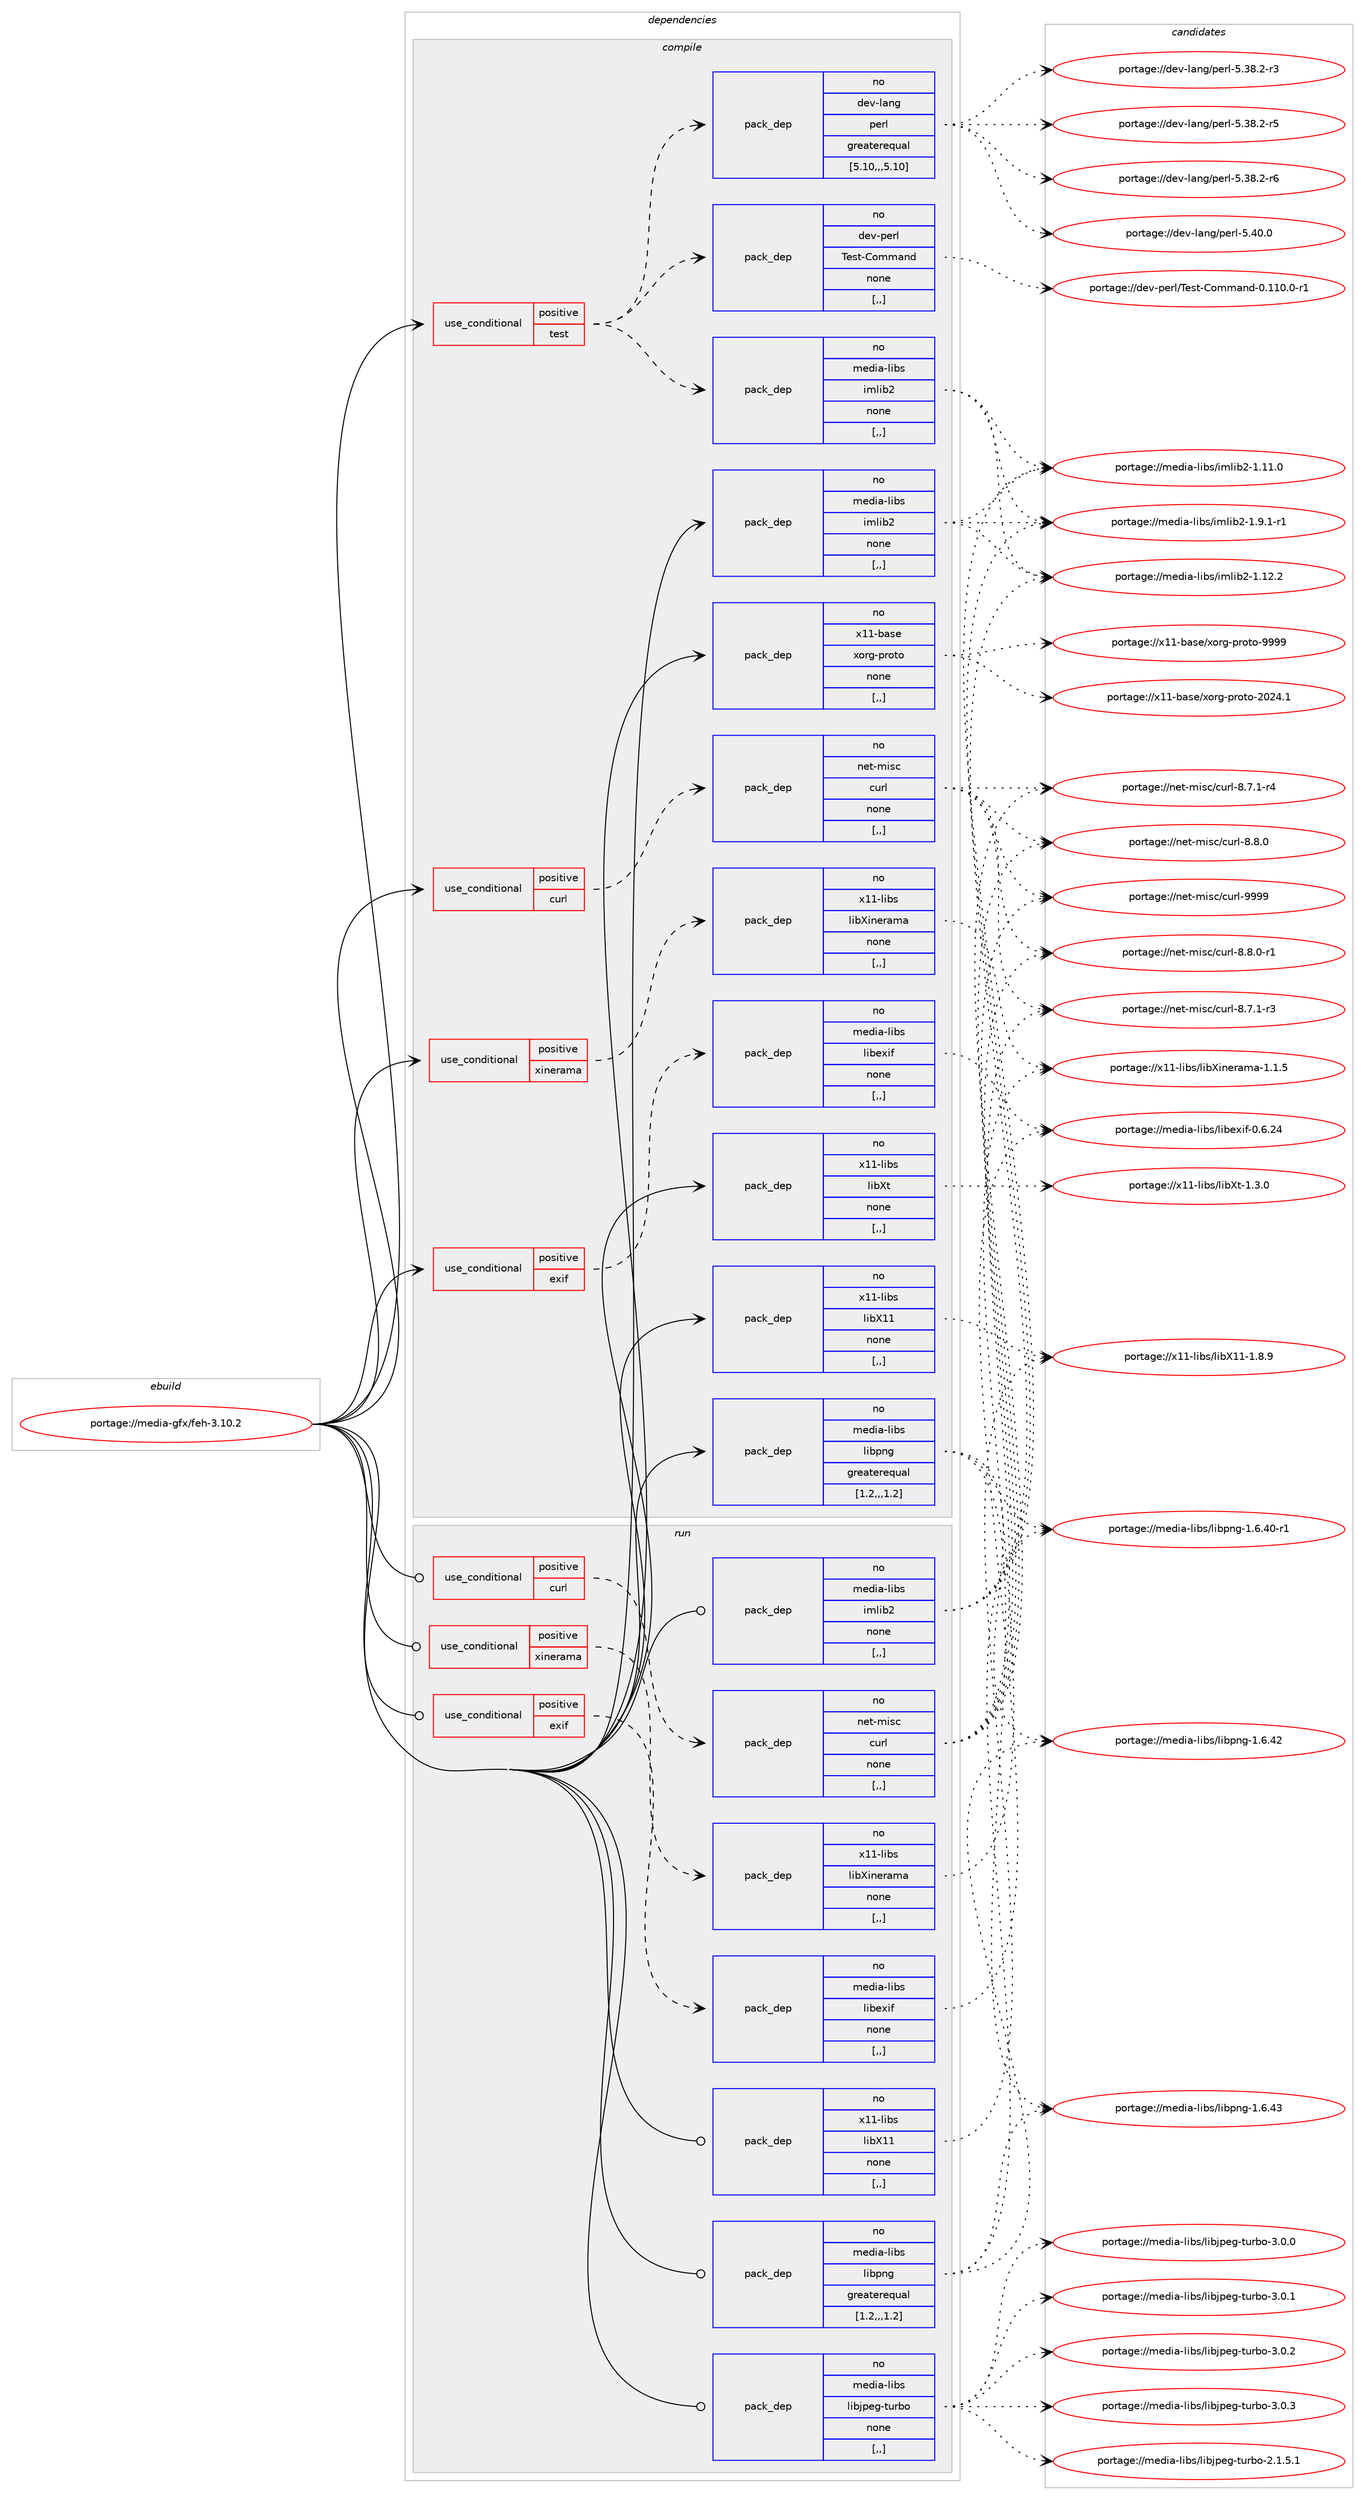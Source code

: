 digraph prolog {

# *************
# Graph options
# *************

newrank=true;
concentrate=true;
compound=true;
graph [rankdir=LR,fontname=Helvetica,fontsize=10,ranksep=1.5];#, ranksep=2.5, nodesep=0.2];
edge  [arrowhead=vee];
node  [fontname=Helvetica,fontsize=10];

# **********
# The ebuild
# **********

subgraph cluster_leftcol {
color=gray;
rank=same;
label=<<i>ebuild</i>>;
id [label="portage://media-gfx/feh-3.10.2", color=red, width=4, href="../media-gfx/feh-3.10.2.svg"];
}

# ****************
# The dependencies
# ****************

subgraph cluster_midcol {
color=gray;
label=<<i>dependencies</i>>;
subgraph cluster_compile {
fillcolor="#eeeeee";
style=filled;
label=<<i>compile</i>>;
subgraph cond70557 {
dependency280587 [label=<<TABLE BORDER="0" CELLBORDER="1" CELLSPACING="0" CELLPADDING="4"><TR><TD ROWSPAN="3" CELLPADDING="10">use_conditional</TD></TR><TR><TD>positive</TD></TR><TR><TD>curl</TD></TR></TABLE>>, shape=none, color=red];
subgraph pack207749 {
dependency280588 [label=<<TABLE BORDER="0" CELLBORDER="1" CELLSPACING="0" CELLPADDING="4" WIDTH="220"><TR><TD ROWSPAN="6" CELLPADDING="30">pack_dep</TD></TR><TR><TD WIDTH="110">no</TD></TR><TR><TD>net-misc</TD></TR><TR><TD>curl</TD></TR><TR><TD>none</TD></TR><TR><TD>[,,]</TD></TR></TABLE>>, shape=none, color=blue];
}
dependency280587:e -> dependency280588:w [weight=20,style="dashed",arrowhead="vee"];
}
id:e -> dependency280587:w [weight=20,style="solid",arrowhead="vee"];
subgraph cond70558 {
dependency280589 [label=<<TABLE BORDER="0" CELLBORDER="1" CELLSPACING="0" CELLPADDING="4"><TR><TD ROWSPAN="3" CELLPADDING="10">use_conditional</TD></TR><TR><TD>positive</TD></TR><TR><TD>exif</TD></TR></TABLE>>, shape=none, color=red];
subgraph pack207750 {
dependency280590 [label=<<TABLE BORDER="0" CELLBORDER="1" CELLSPACING="0" CELLPADDING="4" WIDTH="220"><TR><TD ROWSPAN="6" CELLPADDING="30">pack_dep</TD></TR><TR><TD WIDTH="110">no</TD></TR><TR><TD>media-libs</TD></TR><TR><TD>libexif</TD></TR><TR><TD>none</TD></TR><TR><TD>[,,]</TD></TR></TABLE>>, shape=none, color=blue];
}
dependency280589:e -> dependency280590:w [weight=20,style="dashed",arrowhead="vee"];
}
id:e -> dependency280589:w [weight=20,style="solid",arrowhead="vee"];
subgraph cond70559 {
dependency280591 [label=<<TABLE BORDER="0" CELLBORDER="1" CELLSPACING="0" CELLPADDING="4"><TR><TD ROWSPAN="3" CELLPADDING="10">use_conditional</TD></TR><TR><TD>positive</TD></TR><TR><TD>test</TD></TR></TABLE>>, shape=none, color=red];
subgraph pack207751 {
dependency280592 [label=<<TABLE BORDER="0" CELLBORDER="1" CELLSPACING="0" CELLPADDING="4" WIDTH="220"><TR><TD ROWSPAN="6" CELLPADDING="30">pack_dep</TD></TR><TR><TD WIDTH="110">no</TD></TR><TR><TD>dev-lang</TD></TR><TR><TD>perl</TD></TR><TR><TD>greaterequal</TD></TR><TR><TD>[5.10,,,5.10]</TD></TR></TABLE>>, shape=none, color=blue];
}
dependency280591:e -> dependency280592:w [weight=20,style="dashed",arrowhead="vee"];
subgraph pack207752 {
dependency280593 [label=<<TABLE BORDER="0" CELLBORDER="1" CELLSPACING="0" CELLPADDING="4" WIDTH="220"><TR><TD ROWSPAN="6" CELLPADDING="30">pack_dep</TD></TR><TR><TD WIDTH="110">no</TD></TR><TR><TD>dev-perl</TD></TR><TR><TD>Test-Command</TD></TR><TR><TD>none</TD></TR><TR><TD>[,,]</TD></TR></TABLE>>, shape=none, color=blue];
}
dependency280591:e -> dependency280593:w [weight=20,style="dashed",arrowhead="vee"];
subgraph pack207753 {
dependency280594 [label=<<TABLE BORDER="0" CELLBORDER="1" CELLSPACING="0" CELLPADDING="4" WIDTH="220"><TR><TD ROWSPAN="6" CELLPADDING="30">pack_dep</TD></TR><TR><TD WIDTH="110">no</TD></TR><TR><TD>media-libs</TD></TR><TR><TD>imlib2</TD></TR><TR><TD>none</TD></TR><TR><TD>[,,]</TD></TR></TABLE>>, shape=none, color=blue];
}
dependency280591:e -> dependency280594:w [weight=20,style="dashed",arrowhead="vee"];
}
id:e -> dependency280591:w [weight=20,style="solid",arrowhead="vee"];
subgraph cond70560 {
dependency280595 [label=<<TABLE BORDER="0" CELLBORDER="1" CELLSPACING="0" CELLPADDING="4"><TR><TD ROWSPAN="3" CELLPADDING="10">use_conditional</TD></TR><TR><TD>positive</TD></TR><TR><TD>xinerama</TD></TR></TABLE>>, shape=none, color=red];
subgraph pack207754 {
dependency280596 [label=<<TABLE BORDER="0" CELLBORDER="1" CELLSPACING="0" CELLPADDING="4" WIDTH="220"><TR><TD ROWSPAN="6" CELLPADDING="30">pack_dep</TD></TR><TR><TD WIDTH="110">no</TD></TR><TR><TD>x11-libs</TD></TR><TR><TD>libXinerama</TD></TR><TR><TD>none</TD></TR><TR><TD>[,,]</TD></TR></TABLE>>, shape=none, color=blue];
}
dependency280595:e -> dependency280596:w [weight=20,style="dashed",arrowhead="vee"];
}
id:e -> dependency280595:w [weight=20,style="solid",arrowhead="vee"];
subgraph pack207755 {
dependency280597 [label=<<TABLE BORDER="0" CELLBORDER="1" CELLSPACING="0" CELLPADDING="4" WIDTH="220"><TR><TD ROWSPAN="6" CELLPADDING="30">pack_dep</TD></TR><TR><TD WIDTH="110">no</TD></TR><TR><TD>media-libs</TD></TR><TR><TD>imlib2</TD></TR><TR><TD>none</TD></TR><TR><TD>[,,]</TD></TR></TABLE>>, shape=none, color=blue];
}
id:e -> dependency280597:w [weight=20,style="solid",arrowhead="vee"];
subgraph pack207756 {
dependency280598 [label=<<TABLE BORDER="0" CELLBORDER="1" CELLSPACING="0" CELLPADDING="4" WIDTH="220"><TR><TD ROWSPAN="6" CELLPADDING="30">pack_dep</TD></TR><TR><TD WIDTH="110">no</TD></TR><TR><TD>media-libs</TD></TR><TR><TD>libpng</TD></TR><TR><TD>greaterequal</TD></TR><TR><TD>[1.2,,,1.2]</TD></TR></TABLE>>, shape=none, color=blue];
}
id:e -> dependency280598:w [weight=20,style="solid",arrowhead="vee"];
subgraph pack207757 {
dependency280599 [label=<<TABLE BORDER="0" CELLBORDER="1" CELLSPACING="0" CELLPADDING="4" WIDTH="220"><TR><TD ROWSPAN="6" CELLPADDING="30">pack_dep</TD></TR><TR><TD WIDTH="110">no</TD></TR><TR><TD>x11-base</TD></TR><TR><TD>xorg-proto</TD></TR><TR><TD>none</TD></TR><TR><TD>[,,]</TD></TR></TABLE>>, shape=none, color=blue];
}
id:e -> dependency280599:w [weight=20,style="solid",arrowhead="vee"];
subgraph pack207758 {
dependency280600 [label=<<TABLE BORDER="0" CELLBORDER="1" CELLSPACING="0" CELLPADDING="4" WIDTH="220"><TR><TD ROWSPAN="6" CELLPADDING="30">pack_dep</TD></TR><TR><TD WIDTH="110">no</TD></TR><TR><TD>x11-libs</TD></TR><TR><TD>libX11</TD></TR><TR><TD>none</TD></TR><TR><TD>[,,]</TD></TR></TABLE>>, shape=none, color=blue];
}
id:e -> dependency280600:w [weight=20,style="solid",arrowhead="vee"];
subgraph pack207759 {
dependency280601 [label=<<TABLE BORDER="0" CELLBORDER="1" CELLSPACING="0" CELLPADDING="4" WIDTH="220"><TR><TD ROWSPAN="6" CELLPADDING="30">pack_dep</TD></TR><TR><TD WIDTH="110">no</TD></TR><TR><TD>x11-libs</TD></TR><TR><TD>libXt</TD></TR><TR><TD>none</TD></TR><TR><TD>[,,]</TD></TR></TABLE>>, shape=none, color=blue];
}
id:e -> dependency280601:w [weight=20,style="solid",arrowhead="vee"];
}
subgraph cluster_compileandrun {
fillcolor="#eeeeee";
style=filled;
label=<<i>compile and run</i>>;
}
subgraph cluster_run {
fillcolor="#eeeeee";
style=filled;
label=<<i>run</i>>;
subgraph cond70561 {
dependency280602 [label=<<TABLE BORDER="0" CELLBORDER="1" CELLSPACING="0" CELLPADDING="4"><TR><TD ROWSPAN="3" CELLPADDING="10">use_conditional</TD></TR><TR><TD>positive</TD></TR><TR><TD>curl</TD></TR></TABLE>>, shape=none, color=red];
subgraph pack207760 {
dependency280603 [label=<<TABLE BORDER="0" CELLBORDER="1" CELLSPACING="0" CELLPADDING="4" WIDTH="220"><TR><TD ROWSPAN="6" CELLPADDING="30">pack_dep</TD></TR><TR><TD WIDTH="110">no</TD></TR><TR><TD>net-misc</TD></TR><TR><TD>curl</TD></TR><TR><TD>none</TD></TR><TR><TD>[,,]</TD></TR></TABLE>>, shape=none, color=blue];
}
dependency280602:e -> dependency280603:w [weight=20,style="dashed",arrowhead="vee"];
}
id:e -> dependency280602:w [weight=20,style="solid",arrowhead="odot"];
subgraph cond70562 {
dependency280604 [label=<<TABLE BORDER="0" CELLBORDER="1" CELLSPACING="0" CELLPADDING="4"><TR><TD ROWSPAN="3" CELLPADDING="10">use_conditional</TD></TR><TR><TD>positive</TD></TR><TR><TD>exif</TD></TR></TABLE>>, shape=none, color=red];
subgraph pack207761 {
dependency280605 [label=<<TABLE BORDER="0" CELLBORDER="1" CELLSPACING="0" CELLPADDING="4" WIDTH="220"><TR><TD ROWSPAN="6" CELLPADDING="30">pack_dep</TD></TR><TR><TD WIDTH="110">no</TD></TR><TR><TD>media-libs</TD></TR><TR><TD>libexif</TD></TR><TR><TD>none</TD></TR><TR><TD>[,,]</TD></TR></TABLE>>, shape=none, color=blue];
}
dependency280604:e -> dependency280605:w [weight=20,style="dashed",arrowhead="vee"];
}
id:e -> dependency280604:w [weight=20,style="solid",arrowhead="odot"];
subgraph cond70563 {
dependency280606 [label=<<TABLE BORDER="0" CELLBORDER="1" CELLSPACING="0" CELLPADDING="4"><TR><TD ROWSPAN="3" CELLPADDING="10">use_conditional</TD></TR><TR><TD>positive</TD></TR><TR><TD>xinerama</TD></TR></TABLE>>, shape=none, color=red];
subgraph pack207762 {
dependency280607 [label=<<TABLE BORDER="0" CELLBORDER="1" CELLSPACING="0" CELLPADDING="4" WIDTH="220"><TR><TD ROWSPAN="6" CELLPADDING="30">pack_dep</TD></TR><TR><TD WIDTH="110">no</TD></TR><TR><TD>x11-libs</TD></TR><TR><TD>libXinerama</TD></TR><TR><TD>none</TD></TR><TR><TD>[,,]</TD></TR></TABLE>>, shape=none, color=blue];
}
dependency280606:e -> dependency280607:w [weight=20,style="dashed",arrowhead="vee"];
}
id:e -> dependency280606:w [weight=20,style="solid",arrowhead="odot"];
subgraph pack207763 {
dependency280608 [label=<<TABLE BORDER="0" CELLBORDER="1" CELLSPACING="0" CELLPADDING="4" WIDTH="220"><TR><TD ROWSPAN="6" CELLPADDING="30">pack_dep</TD></TR><TR><TD WIDTH="110">no</TD></TR><TR><TD>media-libs</TD></TR><TR><TD>imlib2</TD></TR><TR><TD>none</TD></TR><TR><TD>[,,]</TD></TR></TABLE>>, shape=none, color=blue];
}
id:e -> dependency280608:w [weight=20,style="solid",arrowhead="odot"];
subgraph pack207764 {
dependency280609 [label=<<TABLE BORDER="0" CELLBORDER="1" CELLSPACING="0" CELLPADDING="4" WIDTH="220"><TR><TD ROWSPAN="6" CELLPADDING="30">pack_dep</TD></TR><TR><TD WIDTH="110">no</TD></TR><TR><TD>media-libs</TD></TR><TR><TD>libjpeg-turbo</TD></TR><TR><TD>none</TD></TR><TR><TD>[,,]</TD></TR></TABLE>>, shape=none, color=blue];
}
id:e -> dependency280609:w [weight=20,style="solid",arrowhead="odot"];
subgraph pack207765 {
dependency280610 [label=<<TABLE BORDER="0" CELLBORDER="1" CELLSPACING="0" CELLPADDING="4" WIDTH="220"><TR><TD ROWSPAN="6" CELLPADDING="30">pack_dep</TD></TR><TR><TD WIDTH="110">no</TD></TR><TR><TD>media-libs</TD></TR><TR><TD>libpng</TD></TR><TR><TD>greaterequal</TD></TR><TR><TD>[1.2,,,1.2]</TD></TR></TABLE>>, shape=none, color=blue];
}
id:e -> dependency280610:w [weight=20,style="solid",arrowhead="odot"];
subgraph pack207766 {
dependency280611 [label=<<TABLE BORDER="0" CELLBORDER="1" CELLSPACING="0" CELLPADDING="4" WIDTH="220"><TR><TD ROWSPAN="6" CELLPADDING="30">pack_dep</TD></TR><TR><TD WIDTH="110">no</TD></TR><TR><TD>x11-libs</TD></TR><TR><TD>libX11</TD></TR><TR><TD>none</TD></TR><TR><TD>[,,]</TD></TR></TABLE>>, shape=none, color=blue];
}
id:e -> dependency280611:w [weight=20,style="solid",arrowhead="odot"];
}
}

# **************
# The candidates
# **************

subgraph cluster_choices {
rank=same;
color=gray;
label=<<i>candidates</i>>;

subgraph choice207749 {
color=black;
nodesep=1;
choice110101116451091051159947991171141084556465546494511451 [label="portage://net-misc/curl-8.7.1-r3", color=red, width=4,href="../net-misc/curl-8.7.1-r3.svg"];
choice110101116451091051159947991171141084556465546494511452 [label="portage://net-misc/curl-8.7.1-r4", color=red, width=4,href="../net-misc/curl-8.7.1-r4.svg"];
choice11010111645109105115994799117114108455646564648 [label="portage://net-misc/curl-8.8.0", color=red, width=4,href="../net-misc/curl-8.8.0.svg"];
choice110101116451091051159947991171141084556465646484511449 [label="portage://net-misc/curl-8.8.0-r1", color=red, width=4,href="../net-misc/curl-8.8.0-r1.svg"];
choice110101116451091051159947991171141084557575757 [label="portage://net-misc/curl-9999", color=red, width=4,href="../net-misc/curl-9999.svg"];
dependency280588:e -> choice110101116451091051159947991171141084556465546494511451:w [style=dotted,weight="100"];
dependency280588:e -> choice110101116451091051159947991171141084556465546494511452:w [style=dotted,weight="100"];
dependency280588:e -> choice11010111645109105115994799117114108455646564648:w [style=dotted,weight="100"];
dependency280588:e -> choice110101116451091051159947991171141084556465646484511449:w [style=dotted,weight="100"];
dependency280588:e -> choice110101116451091051159947991171141084557575757:w [style=dotted,weight="100"];
}
subgraph choice207750 {
color=black;
nodesep=1;
choice109101100105974510810598115471081059810112010510245484654465052 [label="portage://media-libs/libexif-0.6.24", color=red, width=4,href="../media-libs/libexif-0.6.24.svg"];
dependency280590:e -> choice109101100105974510810598115471081059810112010510245484654465052:w [style=dotted,weight="100"];
}
subgraph choice207751 {
color=black;
nodesep=1;
choice100101118451089711010347112101114108455346515646504511451 [label="portage://dev-lang/perl-5.38.2-r3", color=red, width=4,href="../dev-lang/perl-5.38.2-r3.svg"];
choice100101118451089711010347112101114108455346515646504511453 [label="portage://dev-lang/perl-5.38.2-r5", color=red, width=4,href="../dev-lang/perl-5.38.2-r5.svg"];
choice100101118451089711010347112101114108455346515646504511454 [label="portage://dev-lang/perl-5.38.2-r6", color=red, width=4,href="../dev-lang/perl-5.38.2-r6.svg"];
choice10010111845108971101034711210111410845534652484648 [label="portage://dev-lang/perl-5.40.0", color=red, width=4,href="../dev-lang/perl-5.40.0.svg"];
dependency280592:e -> choice100101118451089711010347112101114108455346515646504511451:w [style=dotted,weight="100"];
dependency280592:e -> choice100101118451089711010347112101114108455346515646504511453:w [style=dotted,weight="100"];
dependency280592:e -> choice100101118451089711010347112101114108455346515646504511454:w [style=dotted,weight="100"];
dependency280592:e -> choice10010111845108971101034711210111410845534652484648:w [style=dotted,weight="100"];
}
subgraph choice207752 {
color=black;
nodesep=1;
choice10010111845112101114108478410111511645671111091099711010045484649494846484511449 [label="portage://dev-perl/Test-Command-0.110.0-r1", color=red, width=4,href="../dev-perl/Test-Command-0.110.0-r1.svg"];
dependency280593:e -> choice10010111845112101114108478410111511645671111091099711010045484649494846484511449:w [style=dotted,weight="100"];
}
subgraph choice207753 {
color=black;
nodesep=1;
choice10910110010597451081059811547105109108105985045494649494648 [label="portage://media-libs/imlib2-1.11.0", color=red, width=4,href="../media-libs/imlib2-1.11.0.svg"];
choice10910110010597451081059811547105109108105985045494649504650 [label="portage://media-libs/imlib2-1.12.2", color=red, width=4,href="../media-libs/imlib2-1.12.2.svg"];
choice1091011001059745108105981154710510910810598504549465746494511449 [label="portage://media-libs/imlib2-1.9.1-r1", color=red, width=4,href="../media-libs/imlib2-1.9.1-r1.svg"];
dependency280594:e -> choice10910110010597451081059811547105109108105985045494649494648:w [style=dotted,weight="100"];
dependency280594:e -> choice10910110010597451081059811547105109108105985045494649504650:w [style=dotted,weight="100"];
dependency280594:e -> choice1091011001059745108105981154710510910810598504549465746494511449:w [style=dotted,weight="100"];
}
subgraph choice207754 {
color=black;
nodesep=1;
choice120494945108105981154710810598881051101011149710997454946494653 [label="portage://x11-libs/libXinerama-1.1.5", color=red, width=4,href="../x11-libs/libXinerama-1.1.5.svg"];
dependency280596:e -> choice120494945108105981154710810598881051101011149710997454946494653:w [style=dotted,weight="100"];
}
subgraph choice207755 {
color=black;
nodesep=1;
choice10910110010597451081059811547105109108105985045494649494648 [label="portage://media-libs/imlib2-1.11.0", color=red, width=4,href="../media-libs/imlib2-1.11.0.svg"];
choice10910110010597451081059811547105109108105985045494649504650 [label="portage://media-libs/imlib2-1.12.2", color=red, width=4,href="../media-libs/imlib2-1.12.2.svg"];
choice1091011001059745108105981154710510910810598504549465746494511449 [label="portage://media-libs/imlib2-1.9.1-r1", color=red, width=4,href="../media-libs/imlib2-1.9.1-r1.svg"];
dependency280597:e -> choice10910110010597451081059811547105109108105985045494649494648:w [style=dotted,weight="100"];
dependency280597:e -> choice10910110010597451081059811547105109108105985045494649504650:w [style=dotted,weight="100"];
dependency280597:e -> choice1091011001059745108105981154710510910810598504549465746494511449:w [style=dotted,weight="100"];
}
subgraph choice207756 {
color=black;
nodesep=1;
choice1091011001059745108105981154710810598112110103454946544652484511449 [label="portage://media-libs/libpng-1.6.40-r1", color=red, width=4,href="../media-libs/libpng-1.6.40-r1.svg"];
choice109101100105974510810598115471081059811211010345494654465250 [label="portage://media-libs/libpng-1.6.42", color=red, width=4,href="../media-libs/libpng-1.6.42.svg"];
choice109101100105974510810598115471081059811211010345494654465251 [label="portage://media-libs/libpng-1.6.43", color=red, width=4,href="../media-libs/libpng-1.6.43.svg"];
dependency280598:e -> choice1091011001059745108105981154710810598112110103454946544652484511449:w [style=dotted,weight="100"];
dependency280598:e -> choice109101100105974510810598115471081059811211010345494654465250:w [style=dotted,weight="100"];
dependency280598:e -> choice109101100105974510810598115471081059811211010345494654465251:w [style=dotted,weight="100"];
}
subgraph choice207757 {
color=black;
nodesep=1;
choice1204949459897115101471201111141034511211411111611145504850524649 [label="portage://x11-base/xorg-proto-2024.1", color=red, width=4,href="../x11-base/xorg-proto-2024.1.svg"];
choice120494945989711510147120111114103451121141111161114557575757 [label="portage://x11-base/xorg-proto-9999", color=red, width=4,href="../x11-base/xorg-proto-9999.svg"];
dependency280599:e -> choice1204949459897115101471201111141034511211411111611145504850524649:w [style=dotted,weight="100"];
dependency280599:e -> choice120494945989711510147120111114103451121141111161114557575757:w [style=dotted,weight="100"];
}
subgraph choice207758 {
color=black;
nodesep=1;
choice120494945108105981154710810598884949454946564657 [label="portage://x11-libs/libX11-1.8.9", color=red, width=4,href="../x11-libs/libX11-1.8.9.svg"];
dependency280600:e -> choice120494945108105981154710810598884949454946564657:w [style=dotted,weight="100"];
}
subgraph choice207759 {
color=black;
nodesep=1;
choice12049494510810598115471081059888116454946514648 [label="portage://x11-libs/libXt-1.3.0", color=red, width=4,href="../x11-libs/libXt-1.3.0.svg"];
dependency280601:e -> choice12049494510810598115471081059888116454946514648:w [style=dotted,weight="100"];
}
subgraph choice207760 {
color=black;
nodesep=1;
choice110101116451091051159947991171141084556465546494511451 [label="portage://net-misc/curl-8.7.1-r3", color=red, width=4,href="../net-misc/curl-8.7.1-r3.svg"];
choice110101116451091051159947991171141084556465546494511452 [label="portage://net-misc/curl-8.7.1-r4", color=red, width=4,href="../net-misc/curl-8.7.1-r4.svg"];
choice11010111645109105115994799117114108455646564648 [label="portage://net-misc/curl-8.8.0", color=red, width=4,href="../net-misc/curl-8.8.0.svg"];
choice110101116451091051159947991171141084556465646484511449 [label="portage://net-misc/curl-8.8.0-r1", color=red, width=4,href="../net-misc/curl-8.8.0-r1.svg"];
choice110101116451091051159947991171141084557575757 [label="portage://net-misc/curl-9999", color=red, width=4,href="../net-misc/curl-9999.svg"];
dependency280603:e -> choice110101116451091051159947991171141084556465546494511451:w [style=dotted,weight="100"];
dependency280603:e -> choice110101116451091051159947991171141084556465546494511452:w [style=dotted,weight="100"];
dependency280603:e -> choice11010111645109105115994799117114108455646564648:w [style=dotted,weight="100"];
dependency280603:e -> choice110101116451091051159947991171141084556465646484511449:w [style=dotted,weight="100"];
dependency280603:e -> choice110101116451091051159947991171141084557575757:w [style=dotted,weight="100"];
}
subgraph choice207761 {
color=black;
nodesep=1;
choice109101100105974510810598115471081059810112010510245484654465052 [label="portage://media-libs/libexif-0.6.24", color=red, width=4,href="../media-libs/libexif-0.6.24.svg"];
dependency280605:e -> choice109101100105974510810598115471081059810112010510245484654465052:w [style=dotted,weight="100"];
}
subgraph choice207762 {
color=black;
nodesep=1;
choice120494945108105981154710810598881051101011149710997454946494653 [label="portage://x11-libs/libXinerama-1.1.5", color=red, width=4,href="../x11-libs/libXinerama-1.1.5.svg"];
dependency280607:e -> choice120494945108105981154710810598881051101011149710997454946494653:w [style=dotted,weight="100"];
}
subgraph choice207763 {
color=black;
nodesep=1;
choice10910110010597451081059811547105109108105985045494649494648 [label="portage://media-libs/imlib2-1.11.0", color=red, width=4,href="../media-libs/imlib2-1.11.0.svg"];
choice10910110010597451081059811547105109108105985045494649504650 [label="portage://media-libs/imlib2-1.12.2", color=red, width=4,href="../media-libs/imlib2-1.12.2.svg"];
choice1091011001059745108105981154710510910810598504549465746494511449 [label="portage://media-libs/imlib2-1.9.1-r1", color=red, width=4,href="../media-libs/imlib2-1.9.1-r1.svg"];
dependency280608:e -> choice10910110010597451081059811547105109108105985045494649494648:w [style=dotted,weight="100"];
dependency280608:e -> choice10910110010597451081059811547105109108105985045494649504650:w [style=dotted,weight="100"];
dependency280608:e -> choice1091011001059745108105981154710510910810598504549465746494511449:w [style=dotted,weight="100"];
}
subgraph choice207764 {
color=black;
nodesep=1;
choice109101100105974510810598115471081059810611210110345116117114981114550464946534649 [label="portage://media-libs/libjpeg-turbo-2.1.5.1", color=red, width=4,href="../media-libs/libjpeg-turbo-2.1.5.1.svg"];
choice10910110010597451081059811547108105981061121011034511611711498111455146484648 [label="portage://media-libs/libjpeg-turbo-3.0.0", color=red, width=4,href="../media-libs/libjpeg-turbo-3.0.0.svg"];
choice10910110010597451081059811547108105981061121011034511611711498111455146484649 [label="portage://media-libs/libjpeg-turbo-3.0.1", color=red, width=4,href="../media-libs/libjpeg-turbo-3.0.1.svg"];
choice10910110010597451081059811547108105981061121011034511611711498111455146484650 [label="portage://media-libs/libjpeg-turbo-3.0.2", color=red, width=4,href="../media-libs/libjpeg-turbo-3.0.2.svg"];
choice10910110010597451081059811547108105981061121011034511611711498111455146484651 [label="portage://media-libs/libjpeg-turbo-3.0.3", color=red, width=4,href="../media-libs/libjpeg-turbo-3.0.3.svg"];
dependency280609:e -> choice109101100105974510810598115471081059810611210110345116117114981114550464946534649:w [style=dotted,weight="100"];
dependency280609:e -> choice10910110010597451081059811547108105981061121011034511611711498111455146484648:w [style=dotted,weight="100"];
dependency280609:e -> choice10910110010597451081059811547108105981061121011034511611711498111455146484649:w [style=dotted,weight="100"];
dependency280609:e -> choice10910110010597451081059811547108105981061121011034511611711498111455146484650:w [style=dotted,weight="100"];
dependency280609:e -> choice10910110010597451081059811547108105981061121011034511611711498111455146484651:w [style=dotted,weight="100"];
}
subgraph choice207765 {
color=black;
nodesep=1;
choice1091011001059745108105981154710810598112110103454946544652484511449 [label="portage://media-libs/libpng-1.6.40-r1", color=red, width=4,href="../media-libs/libpng-1.6.40-r1.svg"];
choice109101100105974510810598115471081059811211010345494654465250 [label="portage://media-libs/libpng-1.6.42", color=red, width=4,href="../media-libs/libpng-1.6.42.svg"];
choice109101100105974510810598115471081059811211010345494654465251 [label="portage://media-libs/libpng-1.6.43", color=red, width=4,href="../media-libs/libpng-1.6.43.svg"];
dependency280610:e -> choice1091011001059745108105981154710810598112110103454946544652484511449:w [style=dotted,weight="100"];
dependency280610:e -> choice109101100105974510810598115471081059811211010345494654465250:w [style=dotted,weight="100"];
dependency280610:e -> choice109101100105974510810598115471081059811211010345494654465251:w [style=dotted,weight="100"];
}
subgraph choice207766 {
color=black;
nodesep=1;
choice120494945108105981154710810598884949454946564657 [label="portage://x11-libs/libX11-1.8.9", color=red, width=4,href="../x11-libs/libX11-1.8.9.svg"];
dependency280611:e -> choice120494945108105981154710810598884949454946564657:w [style=dotted,weight="100"];
}
}

}
